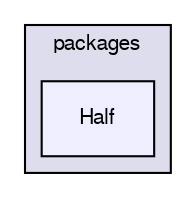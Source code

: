 digraph "/dev/shm/kenichi/update-e1039-doc/e1039-core/packages/Half" {
  bgcolor=transparent;
  compound=true
  node [ fontsize="10", fontname="FreeSans"];
  edge [ labelfontsize="10", labelfontname="FreeSans"];
  subgraph clusterdir_8ea7cac0f8d8113a9a7e5b799137b771 {
    graph [ bgcolor="#ddddee", pencolor="black", label="packages" fontname="FreeSans", fontsize="10", URL="dir_8ea7cac0f8d8113a9a7e5b799137b771.html"]
  dir_e7863e6fb5933b1f27a002b573dc9f5d [shape=box, label="Half", style="filled", fillcolor="#eeeeff", pencolor="black", URL="dir_e7863e6fb5933b1f27a002b573dc9f5d.html"];
  }
}
